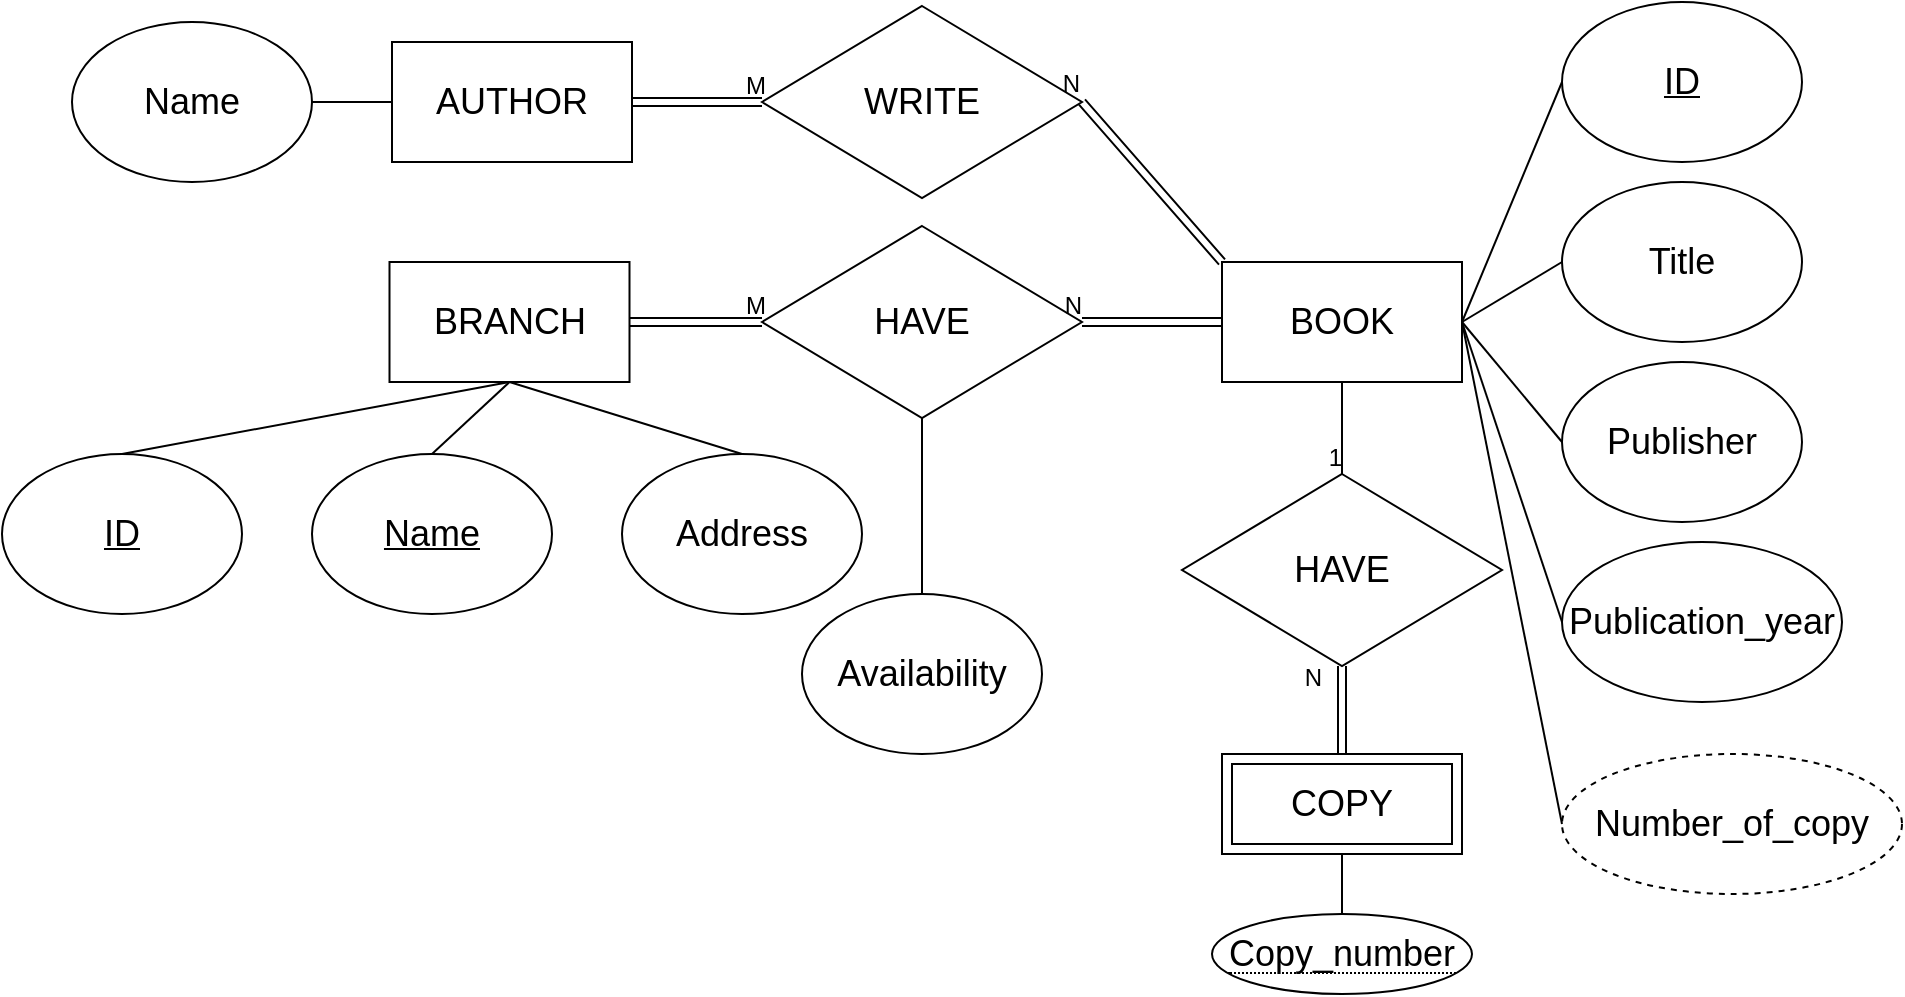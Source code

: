 <mxfile version="15.0.2" type="github">
  <diagram id="R2lEEEUBdFMjLlhIrx00" name="Page-1">
    <mxGraphModel dx="1185" dy="646" grid="1" gridSize="10" guides="1" tooltips="1" connect="1" arrows="1" fold="1" page="1" pageScale="1" pageWidth="1169" pageHeight="827" math="0" shadow="0" extFonts="Permanent Marker^https://fonts.googleapis.com/css?family=Permanent+Marker">
      <root>
        <mxCell id="0" />
        <mxCell id="1" parent="0" />
        <mxCell id="dFO8RleyW5rbLTaIUvb4-1" value="&lt;span style=&quot;font-size: 18px&quot;&gt;BRANCH&lt;/span&gt;" style="rounded=0;whiteSpace=wrap;html=1;" vertex="1" parent="1">
          <mxGeometry x="333.75" y="280" width="120" height="60" as="geometry" />
        </mxCell>
        <mxCell id="dFO8RleyW5rbLTaIUvb4-2" value="&lt;font style=&quot;font-size: 18px&quot;&gt;&lt;u&gt;ID&lt;/u&gt;&lt;/font&gt;" style="ellipse;whiteSpace=wrap;html=1;" vertex="1" parent="1">
          <mxGeometry x="140" y="376" width="120" height="80" as="geometry" />
        </mxCell>
        <mxCell id="dFO8RleyW5rbLTaIUvb4-3" value="&lt;font style=&quot;font-size: 18px&quot;&gt;HAVE&lt;/font&gt;" style="rhombus;whiteSpace=wrap;html=1;" vertex="1" parent="1">
          <mxGeometry x="520" y="262" width="160" height="96" as="geometry" />
        </mxCell>
        <mxCell id="dFO8RleyW5rbLTaIUvb4-4" value="&lt;font style=&quot;font-size: 18px&quot;&gt;&lt;u&gt;Name&lt;/u&gt;&lt;/font&gt;" style="ellipse;whiteSpace=wrap;html=1;" vertex="1" parent="1">
          <mxGeometry x="295" y="376" width="120" height="80" as="geometry" />
        </mxCell>
        <mxCell id="dFO8RleyW5rbLTaIUvb4-6" value="&lt;span style=&quot;font-size: 18px&quot;&gt;BOOK&lt;/span&gt;" style="rounded=0;whiteSpace=wrap;html=1;" vertex="1" parent="1">
          <mxGeometry x="750" y="280" width="120" height="60" as="geometry" />
        </mxCell>
        <mxCell id="dFO8RleyW5rbLTaIUvb4-7" value="&lt;font style=&quot;font-size: 18px&quot;&gt;&lt;u&gt;ID&lt;/u&gt;&lt;/font&gt;" style="ellipse;whiteSpace=wrap;html=1;" vertex="1" parent="1">
          <mxGeometry x="920" y="150" width="120" height="80" as="geometry" />
        </mxCell>
        <mxCell id="dFO8RleyW5rbLTaIUvb4-8" value="&lt;font style=&quot;font-size: 18px&quot;&gt;Title&lt;/font&gt;" style="ellipse;whiteSpace=wrap;html=1;" vertex="1" parent="1">
          <mxGeometry x="920" y="240" width="120" height="80" as="geometry" />
        </mxCell>
        <mxCell id="dFO8RleyW5rbLTaIUvb4-9" value="&lt;font style=&quot;font-size: 18px&quot;&gt;Publisher&lt;/font&gt;" style="ellipse;whiteSpace=wrap;html=1;" vertex="1" parent="1">
          <mxGeometry x="920" y="330" width="120" height="80" as="geometry" />
        </mxCell>
        <mxCell id="dFO8RleyW5rbLTaIUvb4-10" value="&lt;font style=&quot;font-size: 18px&quot;&gt;Publication_year&lt;/font&gt;" style="ellipse;whiteSpace=wrap;html=1;" vertex="1" parent="1">
          <mxGeometry x="920" y="420" width="140" height="80" as="geometry" />
        </mxCell>
        <mxCell id="dFO8RleyW5rbLTaIUvb4-11" value="&lt;span style=&quot;font-size: 18px&quot;&gt;AUTHOR&lt;/span&gt;" style="rounded=0;whiteSpace=wrap;html=1;" vertex="1" parent="1">
          <mxGeometry x="335" y="170" width="120" height="60" as="geometry" />
        </mxCell>
        <mxCell id="dFO8RleyW5rbLTaIUvb4-12" value="&lt;font style=&quot;font-size: 18px&quot;&gt;Name&lt;/font&gt;" style="ellipse;whiteSpace=wrap;html=1;" vertex="1" parent="1">
          <mxGeometry x="175" y="160" width="120" height="80" as="geometry" />
        </mxCell>
        <mxCell id="dFO8RleyW5rbLTaIUvb4-13" value="&lt;span style=&quot;font-size: 18px&quot;&gt;COPY&lt;/span&gt;" style="shape=ext;margin=3;double=1;whiteSpace=wrap;html=1;align=center;" vertex="1" parent="1">
          <mxGeometry x="750" y="526" width="120" height="50" as="geometry" />
        </mxCell>
        <mxCell id="dFO8RleyW5rbLTaIUvb4-15" value="" style="endArrow=none;html=1;entryX=0.5;entryY=0;entryDx=0;entryDy=0;exitX=0.5;exitY=1;exitDx=0;exitDy=0;" edge="1" parent="1" source="dFO8RleyW5rbLTaIUvb4-13" target="dFO8RleyW5rbLTaIUvb4-41">
          <mxGeometry width="50" height="50" relative="1" as="geometry">
            <mxPoint x="790" y="492" as="sourcePoint" />
            <mxPoint x="810" y="616" as="targetPoint" />
          </mxGeometry>
        </mxCell>
        <mxCell id="dFO8RleyW5rbLTaIUvb4-16" value="" style="endArrow=none;html=1;entryX=0;entryY=0.5;entryDx=0;entryDy=0;exitX=1;exitY=0.5;exitDx=0;exitDy=0;" edge="1" parent="1" source="dFO8RleyW5rbLTaIUvb4-6" target="dFO8RleyW5rbLTaIUvb4-8">
          <mxGeometry width="50" height="50" relative="1" as="geometry">
            <mxPoint x="850" y="350" as="sourcePoint" />
            <mxPoint x="900" y="620" as="targetPoint" />
          </mxGeometry>
        </mxCell>
        <mxCell id="dFO8RleyW5rbLTaIUvb4-17" value="" style="endArrow=none;html=1;entryX=0;entryY=0.5;entryDx=0;entryDy=0;exitX=1;exitY=0.5;exitDx=0;exitDy=0;" edge="1" parent="1" source="dFO8RleyW5rbLTaIUvb4-6" target="dFO8RleyW5rbLTaIUvb4-10">
          <mxGeometry width="50" height="50" relative="1" as="geometry">
            <mxPoint x="830" y="584" as="sourcePoint" />
            <mxPoint x="910" y="630" as="targetPoint" />
          </mxGeometry>
        </mxCell>
        <mxCell id="dFO8RleyW5rbLTaIUvb4-18" value="" style="endArrow=none;html=1;entryX=0;entryY=0.5;entryDx=0;entryDy=0;exitX=1;exitY=0.5;exitDx=0;exitDy=0;" edge="1" parent="1" source="dFO8RleyW5rbLTaIUvb4-6" target="dFO8RleyW5rbLTaIUvb4-9">
          <mxGeometry width="50" height="50" relative="1" as="geometry">
            <mxPoint x="840" y="594" as="sourcePoint" />
            <mxPoint x="920" y="640" as="targetPoint" />
          </mxGeometry>
        </mxCell>
        <mxCell id="dFO8RleyW5rbLTaIUvb4-19" value="" style="endArrow=none;html=1;entryX=0;entryY=0.5;entryDx=0;entryDy=0;exitX=1;exitY=0.5;exitDx=0;exitDy=0;" edge="1" parent="1" source="dFO8RleyW5rbLTaIUvb4-6" target="dFO8RleyW5rbLTaIUvb4-7">
          <mxGeometry width="50" height="50" relative="1" as="geometry">
            <mxPoint x="880" y="310" as="sourcePoint" />
            <mxPoint x="960" y="356" as="targetPoint" />
          </mxGeometry>
        </mxCell>
        <mxCell id="dFO8RleyW5rbLTaIUvb4-20" value="" style="endArrow=none;html=1;entryX=1;entryY=0.5;entryDx=0;entryDy=0;exitX=0;exitY=0.5;exitDx=0;exitDy=0;" edge="1" parent="1" source="dFO8RleyW5rbLTaIUvb4-11" target="dFO8RleyW5rbLTaIUvb4-12">
          <mxGeometry width="50" height="50" relative="1" as="geometry">
            <mxPoint x="795" y="134" as="sourcePoint" />
            <mxPoint x="405" y="70" as="targetPoint" />
          </mxGeometry>
        </mxCell>
        <mxCell id="dFO8RleyW5rbLTaIUvb4-21" value="" style="endArrow=none;html=1;entryX=0.5;entryY=0;entryDx=0;entryDy=0;exitX=0.5;exitY=1;exitDx=0;exitDy=0;" edge="1" parent="1" source="dFO8RleyW5rbLTaIUvb4-1" target="dFO8RleyW5rbLTaIUvb4-2">
          <mxGeometry width="50" height="50" relative="1" as="geometry">
            <mxPoint x="440" y="570" as="sourcePoint" />
            <mxPoint x="360" y="606" as="targetPoint" />
          </mxGeometry>
        </mxCell>
        <mxCell id="dFO8RleyW5rbLTaIUvb4-22" value="" style="endArrow=none;html=1;entryX=0.5;entryY=0;entryDx=0;entryDy=0;exitX=0.5;exitY=1;exitDx=0;exitDy=0;" edge="1" parent="1" source="dFO8RleyW5rbLTaIUvb4-1" target="dFO8RleyW5rbLTaIUvb4-4">
          <mxGeometry width="50" height="50" relative="1" as="geometry">
            <mxPoint x="403.75" y="290" as="sourcePoint" />
            <mxPoint x="270" y="260" as="targetPoint" />
          </mxGeometry>
        </mxCell>
        <mxCell id="dFO8RleyW5rbLTaIUvb4-23" value="" style="endArrow=none;html=1;entryX=0.5;entryY=0;entryDx=0;entryDy=0;exitX=0.5;exitY=1;exitDx=0;exitDy=0;" edge="1" parent="1" source="dFO8RleyW5rbLTaIUvb4-1" target="dFO8RleyW5rbLTaIUvb4-50">
          <mxGeometry width="50" height="50" relative="1" as="geometry">
            <mxPoint x="413.75" y="300" as="sourcePoint" />
            <mxPoint x="500" y="376" as="targetPoint" />
          </mxGeometry>
        </mxCell>
        <mxCell id="dFO8RleyW5rbLTaIUvb4-24" value="" style="shape=link;html=1;rounded=0;entryX=1;entryY=0.5;entryDx=0;entryDy=0;exitX=0;exitY=0.5;exitDx=0;exitDy=0;" edge="1" parent="1" source="dFO8RleyW5rbLTaIUvb4-3" target="dFO8RleyW5rbLTaIUvb4-1">
          <mxGeometry relative="1" as="geometry">
            <mxPoint x="550" y="336" as="sourcePoint" />
            <mxPoint x="710" y="336" as="targetPoint" />
          </mxGeometry>
        </mxCell>
        <mxCell id="dFO8RleyW5rbLTaIUvb4-25" value="M" style="resizable=0;html=1;align=left;verticalAlign=bottom;" connectable="0" vertex="1" parent="dFO8RleyW5rbLTaIUvb4-24">
          <mxGeometry x="-1" relative="1" as="geometry">
            <mxPoint x="-10" as="offset" />
          </mxGeometry>
        </mxCell>
        <mxCell id="dFO8RleyW5rbLTaIUvb4-27" value="" style="shape=link;html=1;rounded=0;exitX=0;exitY=0.5;exitDx=0;exitDy=0;entryX=1;entryY=0.5;entryDx=0;entryDy=0;" edge="1" parent="1" source="dFO8RleyW5rbLTaIUvb4-6" target="dFO8RleyW5rbLTaIUvb4-3">
          <mxGeometry relative="1" as="geometry">
            <mxPoint x="600" y="256" as="sourcePoint" />
            <mxPoint x="760" y="256" as="targetPoint" />
          </mxGeometry>
        </mxCell>
        <mxCell id="dFO8RleyW5rbLTaIUvb4-28" value="N" style="resizable=0;html=1;align=right;verticalAlign=bottom;" connectable="0" vertex="1" parent="dFO8RleyW5rbLTaIUvb4-27">
          <mxGeometry x="1" relative="1" as="geometry" />
        </mxCell>
        <mxCell id="dFO8RleyW5rbLTaIUvb4-29" value="&lt;font style=&quot;font-size: 18px&quot;&gt;WRITE&lt;/font&gt;" style="rhombus;whiteSpace=wrap;html=1;" vertex="1" parent="1">
          <mxGeometry x="520" y="152" width="160" height="96" as="geometry" />
        </mxCell>
        <mxCell id="dFO8RleyW5rbLTaIUvb4-30" value="" style="shape=link;html=1;rounded=0;entryX=1;entryY=0.5;entryDx=0;entryDy=0;exitX=0;exitY=0.5;exitDx=0;exitDy=0;" edge="1" parent="1" source="dFO8RleyW5rbLTaIUvb4-29" target="dFO8RleyW5rbLTaIUvb4-11">
          <mxGeometry relative="1" as="geometry">
            <mxPoint x="536.25" y="170" as="sourcePoint" />
            <mxPoint x="470" y="170" as="targetPoint" />
          </mxGeometry>
        </mxCell>
        <mxCell id="dFO8RleyW5rbLTaIUvb4-31" value="M" style="resizable=0;html=1;align=left;verticalAlign=bottom;" connectable="0" vertex="1" parent="dFO8RleyW5rbLTaIUvb4-30">
          <mxGeometry x="-1" relative="1" as="geometry">
            <mxPoint x="-10" as="offset" />
          </mxGeometry>
        </mxCell>
        <mxCell id="dFO8RleyW5rbLTaIUvb4-32" value="" style="shape=link;html=1;rounded=0;entryX=1;entryY=0.5;entryDx=0;entryDy=0;exitX=0;exitY=0;exitDx=0;exitDy=0;" edge="1" parent="1" source="dFO8RleyW5rbLTaIUvb4-6" target="dFO8RleyW5rbLTaIUvb4-29">
          <mxGeometry relative="1" as="geometry">
            <mxPoint x="750" y="280" as="sourcePoint" />
            <mxPoint x="690" y="320" as="targetPoint" />
          </mxGeometry>
        </mxCell>
        <mxCell id="dFO8RleyW5rbLTaIUvb4-33" value="N" style="resizable=0;html=1;align=right;verticalAlign=bottom;" connectable="0" vertex="1" parent="dFO8RleyW5rbLTaIUvb4-32">
          <mxGeometry x="1" relative="1" as="geometry" />
        </mxCell>
        <mxCell id="dFO8RleyW5rbLTaIUvb4-34" value="&lt;font style=&quot;font-size: 18px&quot;&gt;HAVE&lt;/font&gt;" style="rhombus;whiteSpace=wrap;html=1;" vertex="1" parent="1">
          <mxGeometry x="730" y="386" width="160" height="96" as="geometry" />
        </mxCell>
        <mxCell id="dFO8RleyW5rbLTaIUvb4-35" value="" style="shape=link;html=1;rounded=0;exitX=0.5;exitY=0;exitDx=0;exitDy=0;entryX=0.5;entryY=1;entryDx=0;entryDy=0;" edge="1" parent="1" source="dFO8RleyW5rbLTaIUvb4-13" target="dFO8RleyW5rbLTaIUvb4-34">
          <mxGeometry relative="1" as="geometry">
            <mxPoint x="500" y="506" as="sourcePoint" />
            <mxPoint x="660" y="506" as="targetPoint" />
          </mxGeometry>
        </mxCell>
        <mxCell id="dFO8RleyW5rbLTaIUvb4-36" value="N" style="resizable=0;html=1;align=right;verticalAlign=bottom;" connectable="0" vertex="1" parent="dFO8RleyW5rbLTaIUvb4-35">
          <mxGeometry x="1" relative="1" as="geometry">
            <mxPoint x="-10" y="14" as="offset" />
          </mxGeometry>
        </mxCell>
        <mxCell id="dFO8RleyW5rbLTaIUvb4-37" value="" style="endArrow=none;html=1;rounded=0;exitX=0.5;exitY=1;exitDx=0;exitDy=0;entryX=0.5;entryY=0;entryDx=0;entryDy=0;" edge="1" parent="1" source="dFO8RleyW5rbLTaIUvb4-6" target="dFO8RleyW5rbLTaIUvb4-34">
          <mxGeometry relative="1" as="geometry">
            <mxPoint x="500" y="506" as="sourcePoint" />
            <mxPoint x="660" y="506" as="targetPoint" />
          </mxGeometry>
        </mxCell>
        <mxCell id="dFO8RleyW5rbLTaIUvb4-38" value="1" style="resizable=0;html=1;align=right;verticalAlign=bottom;" connectable="0" vertex="1" parent="dFO8RleyW5rbLTaIUvb4-37">
          <mxGeometry x="1" relative="1" as="geometry" />
        </mxCell>
        <mxCell id="dFO8RleyW5rbLTaIUvb4-41" value="&lt;span style=&quot;border-bottom: 1px dotted&quot;&gt;&lt;font style=&quot;font-size: 18px&quot;&gt;Copy_number&lt;/font&gt;&lt;/span&gt;" style="ellipse;whiteSpace=wrap;html=1;align=center;" vertex="1" parent="1">
          <mxGeometry x="745" y="606" width="130" height="40" as="geometry" />
        </mxCell>
        <mxCell id="dFO8RleyW5rbLTaIUvb4-45" value="&lt;font style=&quot;font-size: 18px&quot;&gt;Availability&lt;/font&gt;" style="ellipse;whiteSpace=wrap;html=1;" vertex="1" parent="1">
          <mxGeometry x="540" y="446" width="120" height="80" as="geometry" />
        </mxCell>
        <mxCell id="dFO8RleyW5rbLTaIUvb4-46" value="" style="endArrow=none;html=1;entryX=0.5;entryY=1;entryDx=0;entryDy=0;exitX=0.5;exitY=0;exitDx=0;exitDy=0;" edge="1" parent="1" source="dFO8RleyW5rbLTaIUvb4-45" target="dFO8RleyW5rbLTaIUvb4-3">
          <mxGeometry width="50" height="50" relative="1" as="geometry">
            <mxPoint x="580" y="366" as="sourcePoint" />
            <mxPoint x="630" y="316" as="targetPoint" />
          </mxGeometry>
        </mxCell>
        <mxCell id="dFO8RleyW5rbLTaIUvb4-47" value="&lt;font style=&quot;font-size: 18px&quot;&gt;Number_of_copy&lt;/font&gt;" style="ellipse;whiteSpace=wrap;html=1;align=center;dashed=1;" vertex="1" parent="1">
          <mxGeometry x="920" y="526" width="170" height="70" as="geometry" />
        </mxCell>
        <mxCell id="dFO8RleyW5rbLTaIUvb4-48" value="" style="endArrow=none;html=1;entryX=0;entryY=0.5;entryDx=0;entryDy=0;exitX=1;exitY=0.5;exitDx=0;exitDy=0;" edge="1" parent="1" source="dFO8RleyW5rbLTaIUvb4-6" target="dFO8RleyW5rbLTaIUvb4-47">
          <mxGeometry width="50" height="50" relative="1" as="geometry">
            <mxPoint x="880" y="320.0" as="sourcePoint" />
            <mxPoint x="930" y="470" as="targetPoint" />
          </mxGeometry>
        </mxCell>
        <mxCell id="dFO8RleyW5rbLTaIUvb4-50" value="&lt;font style=&quot;font-size: 18px&quot;&gt;Address&lt;/font&gt;" style="ellipse;whiteSpace=wrap;html=1;" vertex="1" parent="1">
          <mxGeometry x="450" y="376" width="120" height="80" as="geometry" />
        </mxCell>
      </root>
    </mxGraphModel>
  </diagram>
</mxfile>

